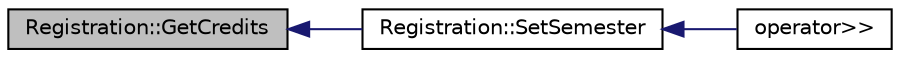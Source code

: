 digraph "Registration::GetCredits"
{
  edge [fontname="Helvetica",fontsize="10",labelfontname="Helvetica",labelfontsize="10"];
  node [fontname="Helvetica",fontsize="10",shape=record];
  rankdir="LR";
  Node28 [label="Registration::GetCredits",height=0.2,width=0.4,color="black", fillcolor="grey75", style="filled", fontcolor="black"];
  Node28 -> Node29 [dir="back",color="midnightblue",fontsize="10",style="solid",fontname="Helvetica"];
  Node29 [label="Registration::SetSemester",height=0.2,width=0.4,color="black", fillcolor="white", style="filled",URL="$class_registration.html#affa3d2b34dafb9d2c909790087e50c36"];
  Node29 -> Node30 [dir="back",color="midnightblue",fontsize="10",style="solid",fontname="Helvetica"];
  Node30 [label="operator\>\>",height=0.2,width=0.4,color="black", fillcolor="white", style="filled",URL="$_topic04_2codeblocks2_2main_8cpp.html#a2d7be84f9edc66ada3b7482f1e2e24bc"];
}
